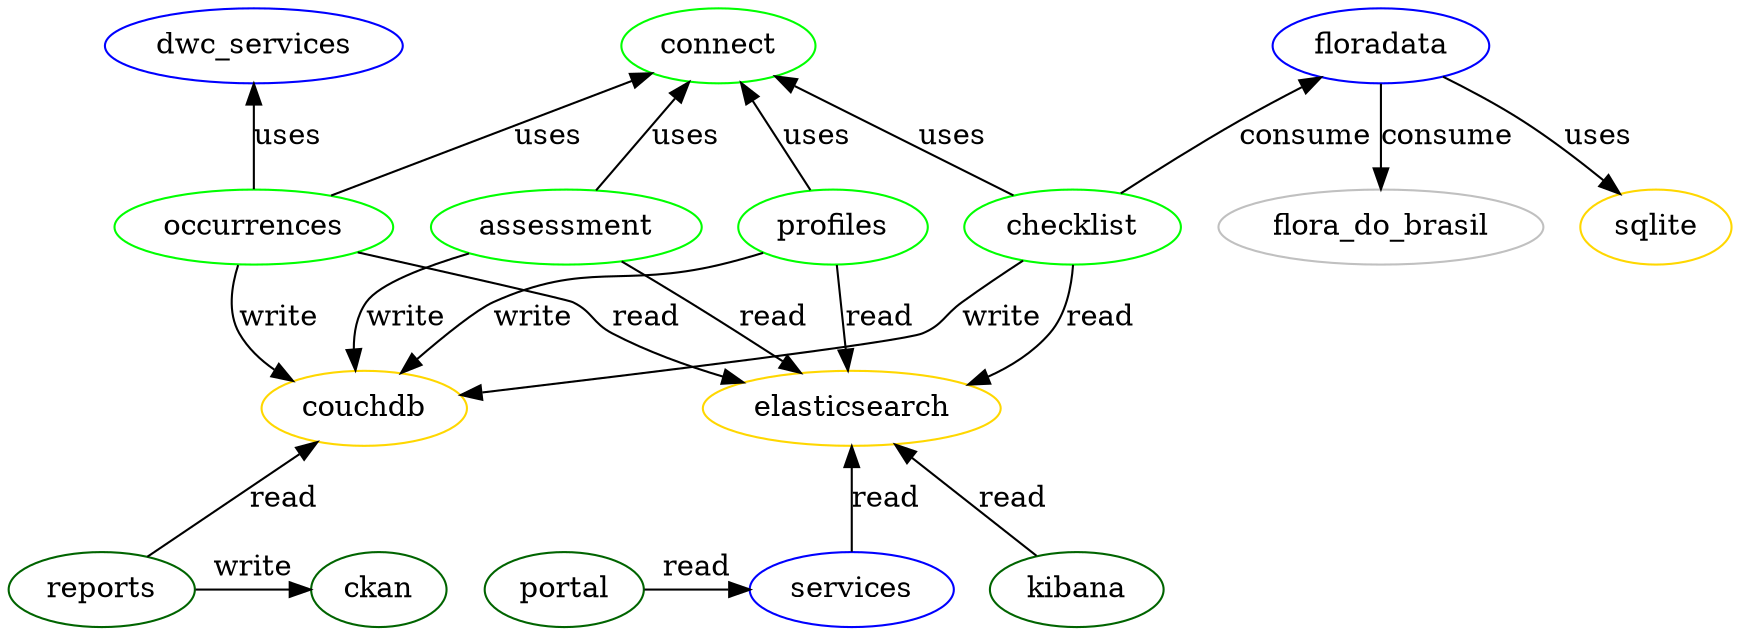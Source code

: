 digraph {

  couchdb[color=gold,group=db] ;
  elasticsearch[color=gold,group=db];
  sqlite[color=gold,group=db];

  flora_do_brasil[color=gray];
  floradata[color=blue,group=ws];

  dwc_services[color=blue,group=ws];

  connect[color=green];

  checklist[color=green];
  occurrences[color=green];
  profiles[color=green];
  assessment[color=green];

  services[color=blue];
  reports[color=darkgreen];
  portal[color=darkgreen];
  ckan[color=darkgreen];
  kibana[color=darkgreen];

  floradata -> flora_do_brasil [label=consume];
  floradata -> sqlite [label=uses];

  checklist -> couchdb [label=write];
  checklist -> elasticsearch [label=read];

  checklist -> floradata [label=consume];

  occurrences -> couchdb [label=write];
  occurrences -> elasticsearch [label=read];

  occurrences -> dwc_services [label=uses]

  profiles -> couchdb [label=write];
  profiles -> elasticsearch [label=read];

  assessment -> couchdb [label=write];
  assessment -> elasticsearch [label=read];


  assessment -> connect [label=uses];
  checklist -> connect [label=uses];
  profiles -> connect [label=uses];
  occurrences -> connect [label=uses];

  services -> elasticsearch [label=read];
  portal -> services [label=read];
  reports -> couchdb [label=read];
  reports -> ckan[label=write];
  kibana -> elasticsearch[label=read];

  {rank=min; floradata, dwc_services,connect}
  {rank=same; occurrences, checklist, profiles, occurrences, assessment}
  {rank=same; couchdb, elasticsearch}
  {rank=max; services, reports,kibana}
  {rank=sink; ckan, portal}

}
